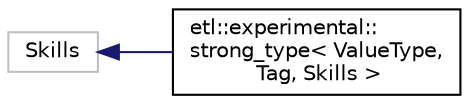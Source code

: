 digraph "Graphical Class Hierarchy"
{
  edge [fontname="Helvetica",fontsize="10",labelfontname="Helvetica",labelfontsize="10"];
  node [fontname="Helvetica",fontsize="10",shape=record];
  rankdir="LR";
  Node15 [label="Skills",height=0.2,width=0.4,color="grey75", fillcolor="white", style="filled"];
  Node15 -> Node0 [dir="back",color="midnightblue",fontsize="10",style="solid",fontname="Helvetica"];
  Node0 [label="etl::experimental::\lstrong_type\< ValueType,\l Tag, Skills \>",height=0.2,width=0.4,color="black", fillcolor="white", style="filled",URL="$structetl_1_1experimental_1_1strong__type.html",tooltip="Wraps a built-in type. "];
}
